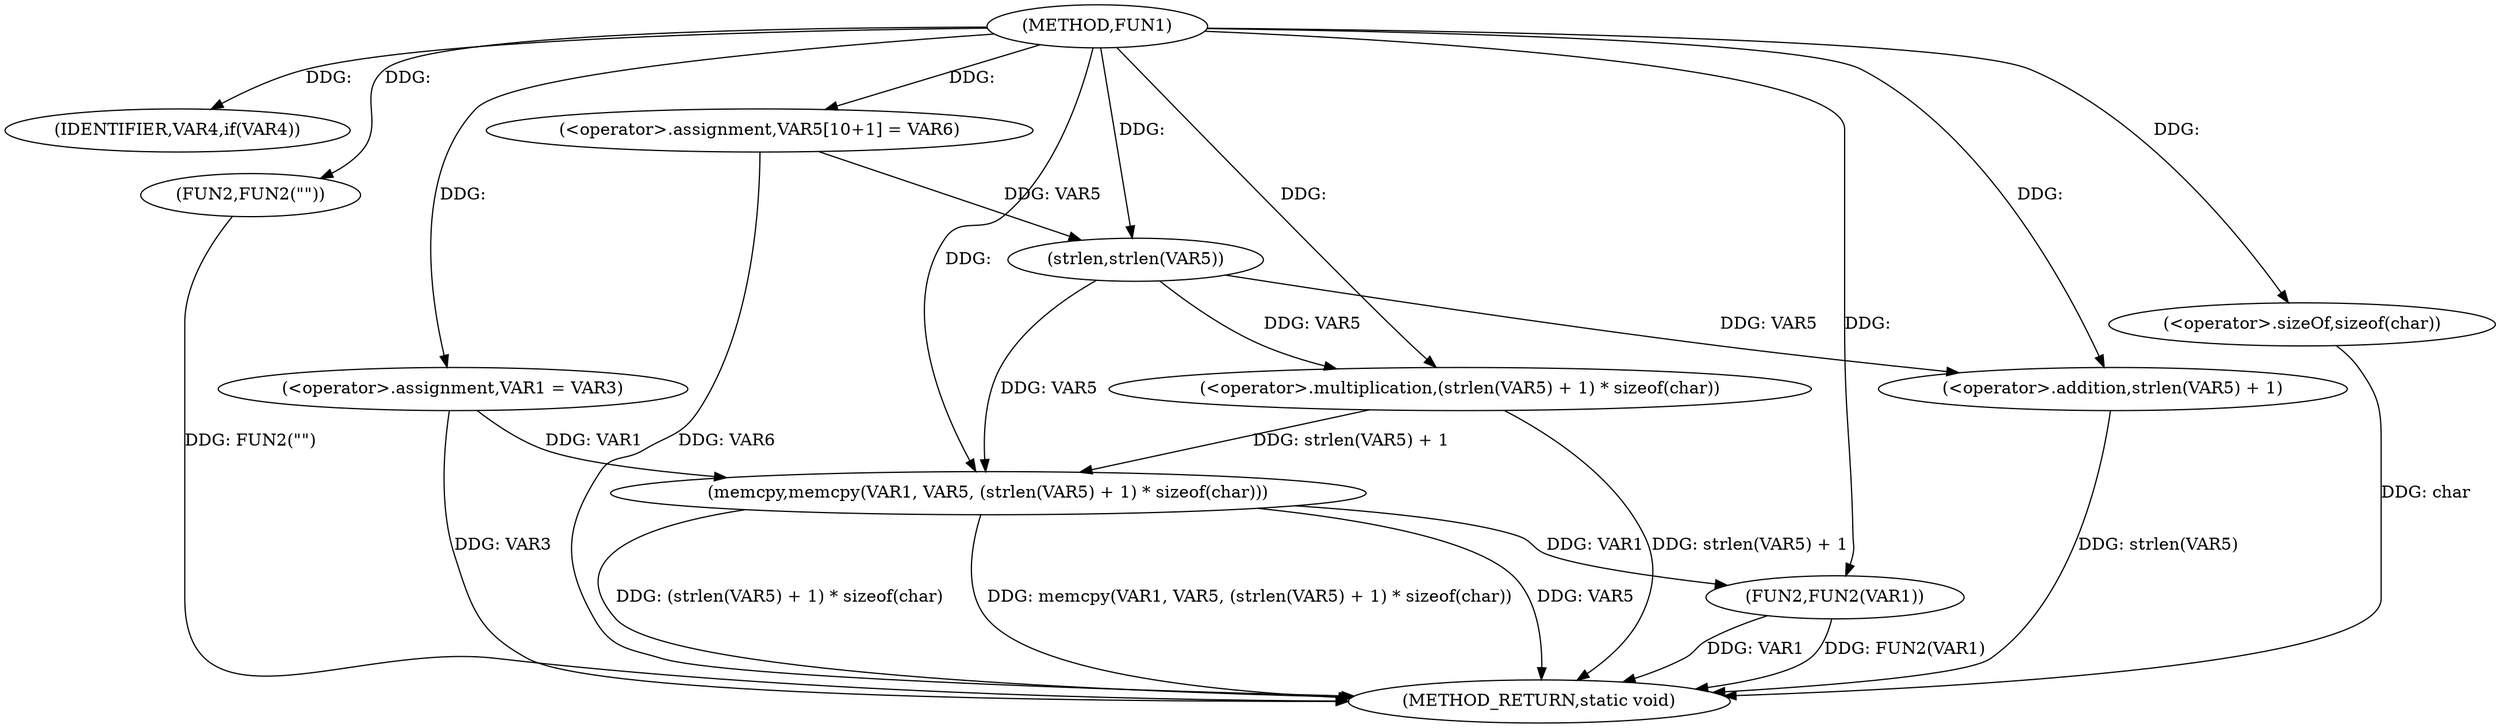 digraph FUN1 {  
"1000100" [label = "(METHOD,FUN1)" ]
"1000132" [label = "(METHOD_RETURN,static void)" ]
"1000106" [label = "(IDENTIFIER,VAR4,if(VAR4))" ]
"1000108" [label = "(FUN2,FUN2(\"\"))" ]
"1000112" [label = "(<operator>.assignment,VAR1 = VAR3)" ]
"1000117" [label = "(<operator>.assignment,VAR5[10+1] = VAR6)" ]
"1000120" [label = "(memcpy,memcpy(VAR1, VAR5, (strlen(VAR5) + 1) * sizeof(char)))" ]
"1000123" [label = "(<operator>.multiplication,(strlen(VAR5) + 1) * sizeof(char))" ]
"1000124" [label = "(<operator>.addition,strlen(VAR5) + 1)" ]
"1000125" [label = "(strlen,strlen(VAR5))" ]
"1000128" [label = "(<operator>.sizeOf,sizeof(char))" ]
"1000130" [label = "(FUN2,FUN2(VAR1))" ]
  "1000130" -> "1000132"  [ label = "DDG: FUN2(VAR1)"] 
  "1000124" -> "1000132"  [ label = "DDG: strlen(VAR5)"] 
  "1000108" -> "1000132"  [ label = "DDG: FUN2(\"\")"] 
  "1000112" -> "1000132"  [ label = "DDG: VAR3"] 
  "1000120" -> "1000132"  [ label = "DDG: (strlen(VAR5) + 1) * sizeof(char)"] 
  "1000128" -> "1000132"  [ label = "DDG: char"] 
  "1000120" -> "1000132"  [ label = "DDG: memcpy(VAR1, VAR5, (strlen(VAR5) + 1) * sizeof(char))"] 
  "1000120" -> "1000132"  [ label = "DDG: VAR5"] 
  "1000117" -> "1000132"  [ label = "DDG: VAR6"] 
  "1000130" -> "1000132"  [ label = "DDG: VAR1"] 
  "1000123" -> "1000132"  [ label = "DDG: strlen(VAR5) + 1"] 
  "1000100" -> "1000106"  [ label = "DDG: "] 
  "1000100" -> "1000108"  [ label = "DDG: "] 
  "1000100" -> "1000112"  [ label = "DDG: "] 
  "1000100" -> "1000117"  [ label = "DDG: "] 
  "1000112" -> "1000120"  [ label = "DDG: VAR1"] 
  "1000100" -> "1000120"  [ label = "DDG: "] 
  "1000125" -> "1000120"  [ label = "DDG: VAR5"] 
  "1000123" -> "1000120"  [ label = "DDG: strlen(VAR5) + 1"] 
  "1000125" -> "1000123"  [ label = "DDG: VAR5"] 
  "1000100" -> "1000123"  [ label = "DDG: "] 
  "1000125" -> "1000124"  [ label = "DDG: VAR5"] 
  "1000117" -> "1000125"  [ label = "DDG: VAR5"] 
  "1000100" -> "1000125"  [ label = "DDG: "] 
  "1000100" -> "1000124"  [ label = "DDG: "] 
  "1000100" -> "1000128"  [ label = "DDG: "] 
  "1000120" -> "1000130"  [ label = "DDG: VAR1"] 
  "1000100" -> "1000130"  [ label = "DDG: "] 
}
